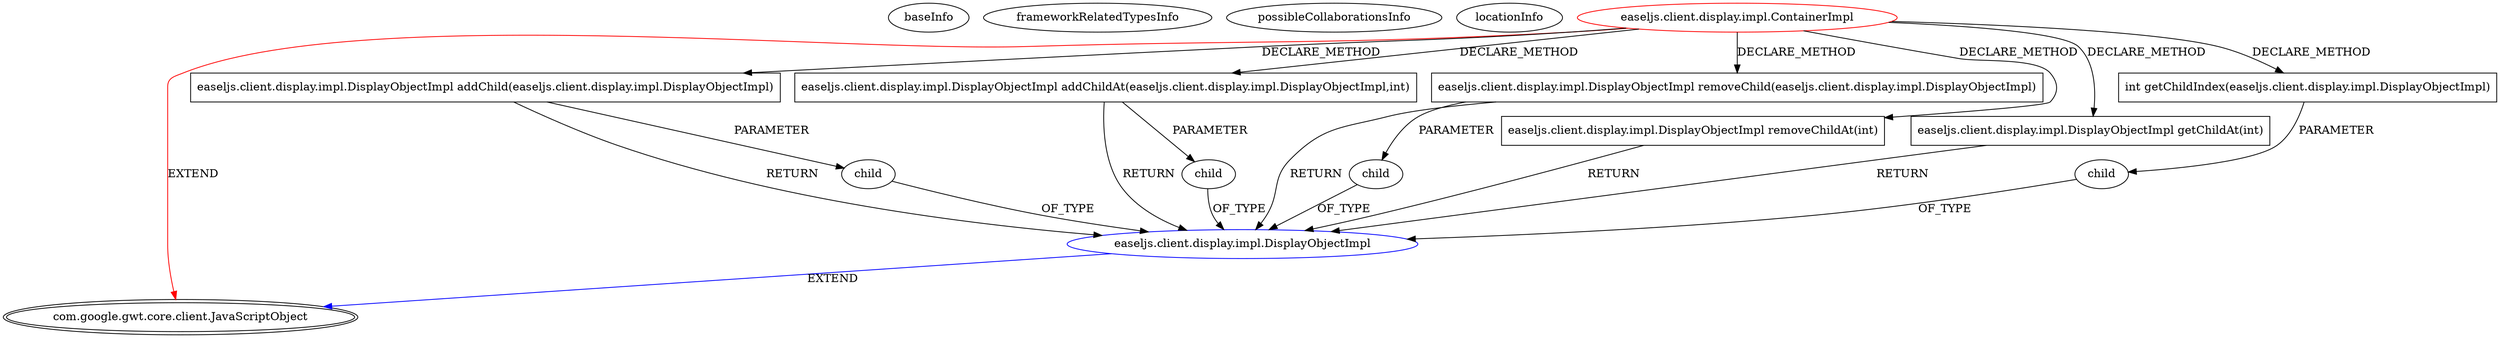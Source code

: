 digraph {
baseInfo[graphId=96,category="extension_graph",isAnonymous=false,possibleRelation=true]
frameworkRelatedTypesInfo[0="com.google.gwt.core.client.JavaScriptObject"]
possibleCollaborationsInfo[0="96~CLIENT_METHOD_DECLARATION-PARAMETER_DECLARATION-CLIENT_METHOD_DECLARATION-RETURN_TYPE-CLIENT_METHOD_DECLARATION-RETURN_TYPE-CLIENT_METHOD_DECLARATION-PARAMETER_DECLARATION-CLIENT_METHOD_DECLARATION-RETURN_TYPE-CLIENT_METHOD_DECLARATION-PARAMETER_DECLARATION-CLIENT_METHOD_DECLARATION-RETURN_TYPE-CLIENT_METHOD_DECLARATION-PARAMETER_DECLARATION-CLIENT_METHOD_DECLARATION-RETURN_TYPE-~com.google.gwt.core.client.JavaScriptObject ~com.google.gwt.core.client.JavaScriptObject ~false~false"]
locationInfo[projectName="Coleim-easeljs-gwt_0.6",filePath="/Coleim-easeljs-gwt_0.6/easeljs-gwt_0.6-master/src/easeljs/client/display/impl/ContainerImpl.java",contextSignature="ContainerImpl",graphId="96"]
0[label="easeljs.client.display.impl.ContainerImpl",vertexType="ROOT_CLIENT_CLASS_DECLARATION",isFrameworkType=false,color=red]
1[label="com.google.gwt.core.client.JavaScriptObject",vertexType="FRAMEWORK_CLASS_TYPE",isFrameworkType=true,peripheries=2]
3[label="easeljs.client.display.impl.DisplayObjectImpl addChild(easeljs.client.display.impl.DisplayObjectImpl)",vertexType="CLIENT_METHOD_DECLARATION",isFrameworkType=false,shape=box]
4[label="easeljs.client.display.impl.DisplayObjectImpl",vertexType="REFERENCE_CLIENT_CLASS_DECLARATION",isFrameworkType=false,color=blue]
6[label="child",vertexType="PARAMETER_DECLARATION",isFrameworkType=false]
8[label="easeljs.client.display.impl.DisplayObjectImpl addChildAt(easeljs.client.display.impl.DisplayObjectImpl,int)",vertexType="CLIENT_METHOD_DECLARATION",isFrameworkType=false,shape=box]
10[label="child",vertexType="PARAMETER_DECLARATION",isFrameworkType=false]
12[label="easeljs.client.display.impl.DisplayObjectImpl removeChild(easeljs.client.display.impl.DisplayObjectImpl)",vertexType="CLIENT_METHOD_DECLARATION",isFrameworkType=false,shape=box]
14[label="child",vertexType="PARAMETER_DECLARATION",isFrameworkType=false]
16[label="easeljs.client.display.impl.DisplayObjectImpl removeChildAt(int)",vertexType="CLIENT_METHOD_DECLARATION",isFrameworkType=false,shape=box]
19[label="easeljs.client.display.impl.DisplayObjectImpl getChildAt(int)",vertexType="CLIENT_METHOD_DECLARATION",isFrameworkType=false,shape=box]
24[label="int getChildIndex(easeljs.client.display.impl.DisplayObjectImpl)",vertexType="CLIENT_METHOD_DECLARATION",isFrameworkType=false,shape=box]
25[label="child",vertexType="PARAMETER_DECLARATION",isFrameworkType=false]
0->1[label="EXTEND",color=red]
0->3[label="DECLARE_METHOD"]
4->1[label="EXTEND",color=blue]
3->4[label="RETURN"]
6->4[label="OF_TYPE"]
3->6[label="PARAMETER"]
0->8[label="DECLARE_METHOD"]
8->4[label="RETURN"]
10->4[label="OF_TYPE"]
8->10[label="PARAMETER"]
0->12[label="DECLARE_METHOD"]
12->4[label="RETURN"]
14->4[label="OF_TYPE"]
12->14[label="PARAMETER"]
0->16[label="DECLARE_METHOD"]
16->4[label="RETURN"]
0->19[label="DECLARE_METHOD"]
19->4[label="RETURN"]
0->24[label="DECLARE_METHOD"]
25->4[label="OF_TYPE"]
24->25[label="PARAMETER"]
}
